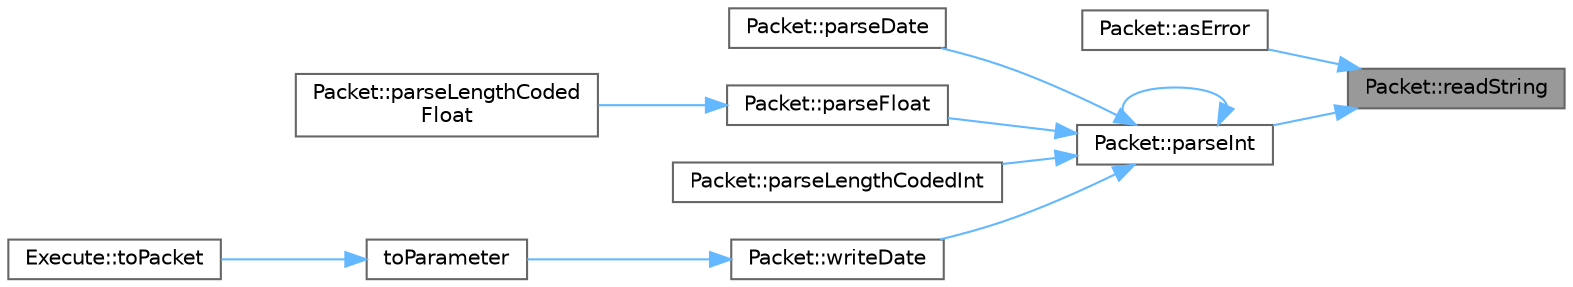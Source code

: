 digraph "Packet::readString"
{
 // INTERACTIVE_SVG=YES
 // LATEX_PDF_SIZE
  bgcolor="transparent";
  edge [fontname=Helvetica,fontsize=10,labelfontname=Helvetica,labelfontsize=10];
  node [fontname=Helvetica,fontsize=10,shape=box,height=0.2,width=0.4];
  rankdir="RL";
  Node1 [id="Node000001",label="Packet::readString",height=0.2,width=0.4,color="gray40", fillcolor="grey60", style="filled", fontcolor="black",tooltip=" "];
  Node1 -> Node2 [id="edge11_Node000001_Node000002",dir="back",color="steelblue1",style="solid",tooltip=" "];
  Node2 [id="Node000002",label="Packet::asError",height=0.2,width=0.4,color="grey40", fillcolor="white", style="filled",URL="$d9/dd4/a00776_a9c42199151b5e15debed4905933c4fe2.html#a9c42199151b5e15debed4905933c4fe2",tooltip=" "];
  Node1 -> Node3 [id="edge12_Node000001_Node000003",dir="back",color="steelblue1",style="solid",tooltip=" "];
  Node3 [id="Node000003",label="Packet::parseInt",height=0.2,width=0.4,color="grey40", fillcolor="white", style="filled",URL="$d9/dd4/a00776_a17b6519fa6f33b8e356eb087e7b7319d.html#a17b6519fa6f33b8e356eb087e7b7319d",tooltip=" "];
  Node3 -> Node4 [id="edge13_Node000003_Node000004",dir="back",color="steelblue1",style="solid",tooltip=" "];
  Node4 [id="Node000004",label="Packet::parseDate",height=0.2,width=0.4,color="grey40", fillcolor="white", style="filled",URL="$d9/dd4/a00776_a8c79f59583146a0301669919b22214ea.html#a8c79f59583146a0301669919b22214ea",tooltip=" "];
  Node3 -> Node5 [id="edge14_Node000003_Node000005",dir="back",color="steelblue1",style="solid",tooltip=" "];
  Node5 [id="Node000005",label="Packet::parseFloat",height=0.2,width=0.4,color="grey40", fillcolor="white", style="filled",URL="$d9/dd4/a00776_a4a4a87d00b0b5dff710199424f0ecd71.html#a4a4a87d00b0b5dff710199424f0ecd71",tooltip=" "];
  Node5 -> Node6 [id="edge15_Node000005_Node000006",dir="back",color="steelblue1",style="solid",tooltip=" "];
  Node6 [id="Node000006",label="Packet::parseLengthCoded\lFloat",height=0.2,width=0.4,color="grey40", fillcolor="white", style="filled",URL="$d9/dd4/a00776_a54f5df5922e20a3e93d135bdca7dc3ef.html#a54f5df5922e20a3e93d135bdca7dc3ef",tooltip=" "];
  Node3 -> Node3 [id="edge16_Node000003_Node000003",dir="back",color="steelblue1",style="solid",tooltip=" "];
  Node3 -> Node7 [id="edge17_Node000003_Node000007",dir="back",color="steelblue1",style="solid",tooltip=" "];
  Node7 [id="Node000007",label="Packet::parseLengthCodedInt",height=0.2,width=0.4,color="grey40", fillcolor="white", style="filled",URL="$d9/dd4/a00776_a6610eba10c79bfd165a42608a0fa55d0.html#a6610eba10c79bfd165a42608a0fa55d0",tooltip=" "];
  Node3 -> Node8 [id="edge18_Node000003_Node000008",dir="back",color="steelblue1",style="solid",tooltip=" "];
  Node8 [id="Node000008",label="Packet::writeDate",height=0.2,width=0.4,color="grey40", fillcolor="white", style="filled",URL="$d9/dd4/a00776_afa86792a2d6c621f309427fb2680c98c.html#afa86792a2d6c621f309427fb2680c98c",tooltip=" "];
  Node8 -> Node9 [id="edge19_Node000008_Node000009",dir="back",color="steelblue1",style="solid",tooltip=" "];
  Node9 [id="Node000009",label="toParameter",height=0.2,width=0.4,color="grey40", fillcolor="white", style="filled",URL="$d1/d20/a01813_a03a95f017479c92044d19ee99654755f.html#a03a95f017479c92044d19ee99654755f",tooltip="Converts a value to an object describing type, String/Buffer representation and length."];
  Node9 -> Node10 [id="edge20_Node000009_Node000010",dir="back",color="steelblue1",style="solid",tooltip=" "];
  Node10 [id="Node000010",label="Execute::toPacket",height=0.2,width=0.4,color="grey40", fillcolor="white", style="filled",URL="$d6/dd3/a00688_a59a9ddddbb126ea56e660e5475c7dac8.html#a59a9ddddbb126ea56e660e5475c7dac8",tooltip=" "];
}

